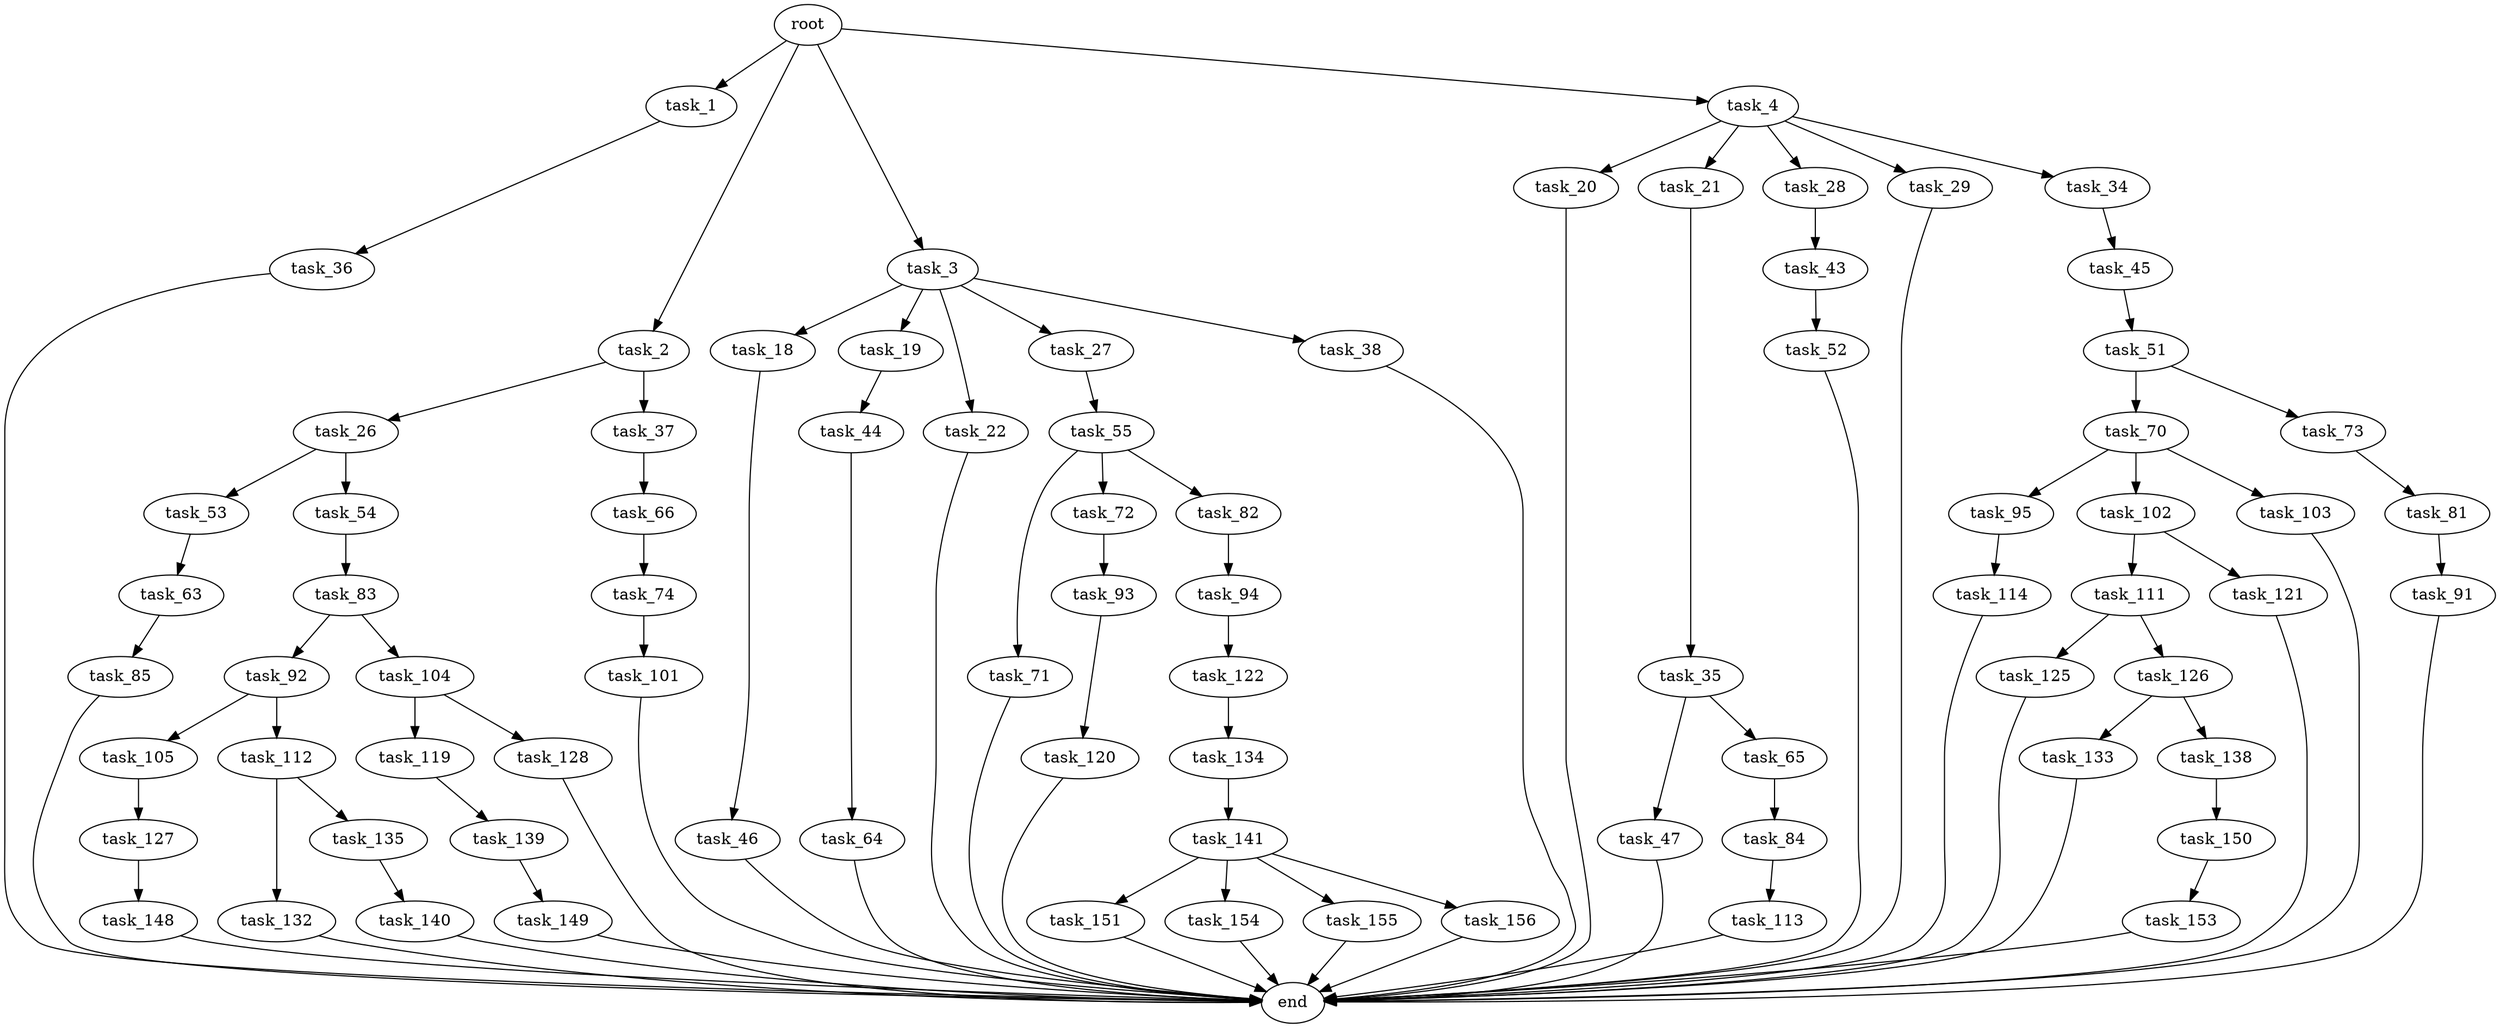 digraph G {
  root [size="0.000000"];
  task_1 [size="87147204222.000000"];
  task_2 [size="237062108718.000000"];
  task_3 [size="8589934592.000000"];
  task_4 [size="28991029248.000000"];
  task_36 [size="1892638934.000000"];
  task_26 [size="38634898997.000000"];
  task_37 [size="308347496436.000000"];
  task_18 [size="666734975860.000000"];
  task_19 [size="2813092690.000000"];
  task_22 [size="638213660308.000000"];
  task_27 [size="8589934592.000000"];
  task_38 [size="27807086430.000000"];
  task_20 [size="42031483967.000000"];
  task_21 [size="26313107865.000000"];
  task_28 [size="80329384333.000000"];
  task_29 [size="4319391384.000000"];
  task_34 [size="231928233984.000000"];
  task_46 [size="4831395308.000000"];
  task_44 [size="29786586600.000000"];
  end [size="0.000000"];
  task_35 [size="4651922883.000000"];
  task_53 [size="190516009680.000000"];
  task_54 [size="17471287471.000000"];
  task_55 [size="41466978641.000000"];
  task_43 [size="27077527264.000000"];
  task_45 [size="514299051442.000000"];
  task_47 [size="68719476736.000000"];
  task_65 [size="134217728000.000000"];
  task_66 [size="3272856430.000000"];
  task_52 [size="310011776724.000000"];
  task_64 [size="68719476736.000000"];
  task_51 [size="34413945315.000000"];
  task_70 [size="4600726908.000000"];
  task_73 [size="549755813888.000000"];
  task_63 [size="8589934592.000000"];
  task_83 [size="60446625060.000000"];
  task_71 [size="134217728000.000000"];
  task_72 [size="134217728000.000000"];
  task_82 [size="1073741824000.000000"];
  task_85 [size="609654478861.000000"];
  task_84 [size="1260455300778.000000"];
  task_74 [size="11524101217.000000"];
  task_95 [size="1073741824000.000000"];
  task_102 [size="1762817202.000000"];
  task_103 [size="24655497458.000000"];
  task_93 [size="1142166866072.000000"];
  task_81 [size="368293445632.000000"];
  task_101 [size="52114574253.000000"];
  task_91 [size="368293445632.000000"];
  task_94 [size="979523225.000000"];
  task_92 [size="26446921559.000000"];
  task_104 [size="5837667816.000000"];
  task_113 [size="23797585006.000000"];
  task_105 [size="20968662939.000000"];
  task_112 [size="135517582783.000000"];
  task_120 [size="6613347814.000000"];
  task_122 [size="220249699056.000000"];
  task_114 [size="15378990774.000000"];
  task_111 [size="5139031736.000000"];
  task_121 [size="743815797192.000000"];
  task_119 [size="111417355432.000000"];
  task_128 [size="20970203894.000000"];
  task_127 [size="263724003556.000000"];
  task_125 [size="101478679163.000000"];
  task_126 [size="80538273167.000000"];
  task_132 [size="40671561012.000000"];
  task_135 [size="23025847454.000000"];
  task_139 [size="39960640716.000000"];
  task_134 [size="134217728000.000000"];
  task_133 [size="66219809432.000000"];
  task_138 [size="308914820136.000000"];
  task_148 [size="107268448016.000000"];
  task_141 [size="371933086613.000000"];
  task_140 [size="28991029248.000000"];
  task_150 [size="134217728000.000000"];
  task_149 [size="143249543244.000000"];
  task_151 [size="28991029248.000000"];
  task_154 [size="5871514543.000000"];
  task_155 [size="43310477775.000000"];
  task_156 [size="1792784525.000000"];
  task_153 [size="30174971997.000000"];

  root -> task_1 [size="1.000000"];
  root -> task_2 [size="1.000000"];
  root -> task_3 [size="1.000000"];
  root -> task_4 [size="1.000000"];
  task_1 -> task_36 [size="209715200.000000"];
  task_2 -> task_26 [size="411041792.000000"];
  task_2 -> task_37 [size="411041792.000000"];
  task_3 -> task_18 [size="33554432.000000"];
  task_3 -> task_19 [size="33554432.000000"];
  task_3 -> task_22 [size="33554432.000000"];
  task_3 -> task_27 [size="33554432.000000"];
  task_3 -> task_38 [size="33554432.000000"];
  task_4 -> task_20 [size="75497472.000000"];
  task_4 -> task_21 [size="75497472.000000"];
  task_4 -> task_28 [size="75497472.000000"];
  task_4 -> task_29 [size="75497472.000000"];
  task_4 -> task_34 [size="75497472.000000"];
  task_36 -> end [size="1.000000"];
  task_26 -> task_53 [size="838860800.000000"];
  task_26 -> task_54 [size="838860800.000000"];
  task_37 -> task_66 [size="838860800.000000"];
  task_18 -> task_46 [size="411041792.000000"];
  task_19 -> task_44 [size="75497472.000000"];
  task_22 -> end [size="1.000000"];
  task_27 -> task_55 [size="33554432.000000"];
  task_38 -> end [size="1.000000"];
  task_20 -> end [size="1.000000"];
  task_21 -> task_35 [size="33554432.000000"];
  task_28 -> task_43 [size="301989888.000000"];
  task_29 -> end [size="1.000000"];
  task_34 -> task_45 [size="301989888.000000"];
  task_46 -> end [size="1.000000"];
  task_44 -> task_64 [size="838860800.000000"];
  task_35 -> task_47 [size="411041792.000000"];
  task_35 -> task_65 [size="411041792.000000"];
  task_53 -> task_63 [size="134217728.000000"];
  task_54 -> task_83 [size="411041792.000000"];
  task_55 -> task_71 [size="838860800.000000"];
  task_55 -> task_72 [size="838860800.000000"];
  task_55 -> task_82 [size="838860800.000000"];
  task_43 -> task_52 [size="536870912.000000"];
  task_45 -> task_51 [size="411041792.000000"];
  task_47 -> end [size="1.000000"];
  task_65 -> task_84 [size="209715200.000000"];
  task_66 -> task_74 [size="75497472.000000"];
  task_52 -> end [size="1.000000"];
  task_64 -> end [size="1.000000"];
  task_51 -> task_70 [size="679477248.000000"];
  task_51 -> task_73 [size="679477248.000000"];
  task_70 -> task_95 [size="134217728.000000"];
  task_70 -> task_102 [size="134217728.000000"];
  task_70 -> task_103 [size="134217728.000000"];
  task_73 -> task_81 [size="536870912.000000"];
  task_63 -> task_85 [size="33554432.000000"];
  task_83 -> task_92 [size="134217728.000000"];
  task_83 -> task_104 [size="134217728.000000"];
  task_71 -> end [size="1.000000"];
  task_72 -> task_93 [size="209715200.000000"];
  task_82 -> task_94 [size="838860800.000000"];
  task_85 -> end [size="1.000000"];
  task_84 -> task_113 [size="838860800.000000"];
  task_74 -> task_101 [size="301989888.000000"];
  task_95 -> task_114 [size="838860800.000000"];
  task_102 -> task_111 [size="33554432.000000"];
  task_102 -> task_121 [size="33554432.000000"];
  task_103 -> end [size="1.000000"];
  task_93 -> task_120 [size="838860800.000000"];
  task_81 -> task_91 [size="411041792.000000"];
  task_101 -> end [size="1.000000"];
  task_91 -> end [size="1.000000"];
  task_94 -> task_122 [size="33554432.000000"];
  task_92 -> task_105 [size="679477248.000000"];
  task_92 -> task_112 [size="679477248.000000"];
  task_104 -> task_119 [size="301989888.000000"];
  task_104 -> task_128 [size="301989888.000000"];
  task_113 -> end [size="1.000000"];
  task_105 -> task_127 [size="679477248.000000"];
  task_112 -> task_132 [size="411041792.000000"];
  task_112 -> task_135 [size="411041792.000000"];
  task_120 -> end [size="1.000000"];
  task_122 -> task_134 [size="209715200.000000"];
  task_114 -> end [size="1.000000"];
  task_111 -> task_125 [size="209715200.000000"];
  task_111 -> task_126 [size="209715200.000000"];
  task_121 -> end [size="1.000000"];
  task_119 -> task_139 [size="209715200.000000"];
  task_128 -> end [size="1.000000"];
  task_127 -> task_148 [size="536870912.000000"];
  task_125 -> end [size="1.000000"];
  task_126 -> task_133 [size="209715200.000000"];
  task_126 -> task_138 [size="209715200.000000"];
  task_132 -> end [size="1.000000"];
  task_135 -> task_140 [size="75497472.000000"];
  task_139 -> task_149 [size="134217728.000000"];
  task_134 -> task_141 [size="209715200.000000"];
  task_133 -> end [size="1.000000"];
  task_138 -> task_150 [size="536870912.000000"];
  task_148 -> end [size="1.000000"];
  task_141 -> task_151 [size="301989888.000000"];
  task_141 -> task_154 [size="301989888.000000"];
  task_141 -> task_155 [size="301989888.000000"];
  task_141 -> task_156 [size="301989888.000000"];
  task_140 -> end [size="1.000000"];
  task_150 -> task_153 [size="209715200.000000"];
  task_149 -> end [size="1.000000"];
  task_151 -> end [size="1.000000"];
  task_154 -> end [size="1.000000"];
  task_155 -> end [size="1.000000"];
  task_156 -> end [size="1.000000"];
  task_153 -> end [size="1.000000"];
}
